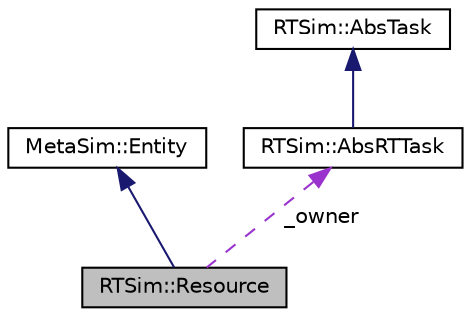 digraph "RTSim::Resource"
{
  edge [fontname="Helvetica",fontsize="10",labelfontname="Helvetica",labelfontsize="10"];
  node [fontname="Helvetica",fontsize="10",shape=record];
  Node2 [label="RTSim::Resource",height=0.2,width=0.4,color="black", fillcolor="grey75", style="filled", fontcolor="black"];
  Node3 -> Node2 [dir="back",color="midnightblue",fontsize="10",style="solid",fontname="Helvetica"];
  Node3 [label="MetaSim::Entity",height=0.2,width=0.4,color="black", fillcolor="white", style="filled",URL="$classMetaSim_1_1Entity.html"];
  Node4 -> Node2 [dir="back",color="darkorchid3",fontsize="10",style="dashed",label=" _owner" ,fontname="Helvetica"];
  Node4 [label="RTSim::AbsRTTask",height=0.2,width=0.4,color="black", fillcolor="white", style="filled",URL="$classRTSim_1_1AbsRTTask.html"];
  Node5 -> Node4 [dir="back",color="midnightblue",fontsize="10",style="solid",fontname="Helvetica"];
  Node5 [label="RTSim::AbsTask",height=0.2,width=0.4,color="black", fillcolor="white", style="filled",URL="$classRTSim_1_1AbsTask.html"];
}
